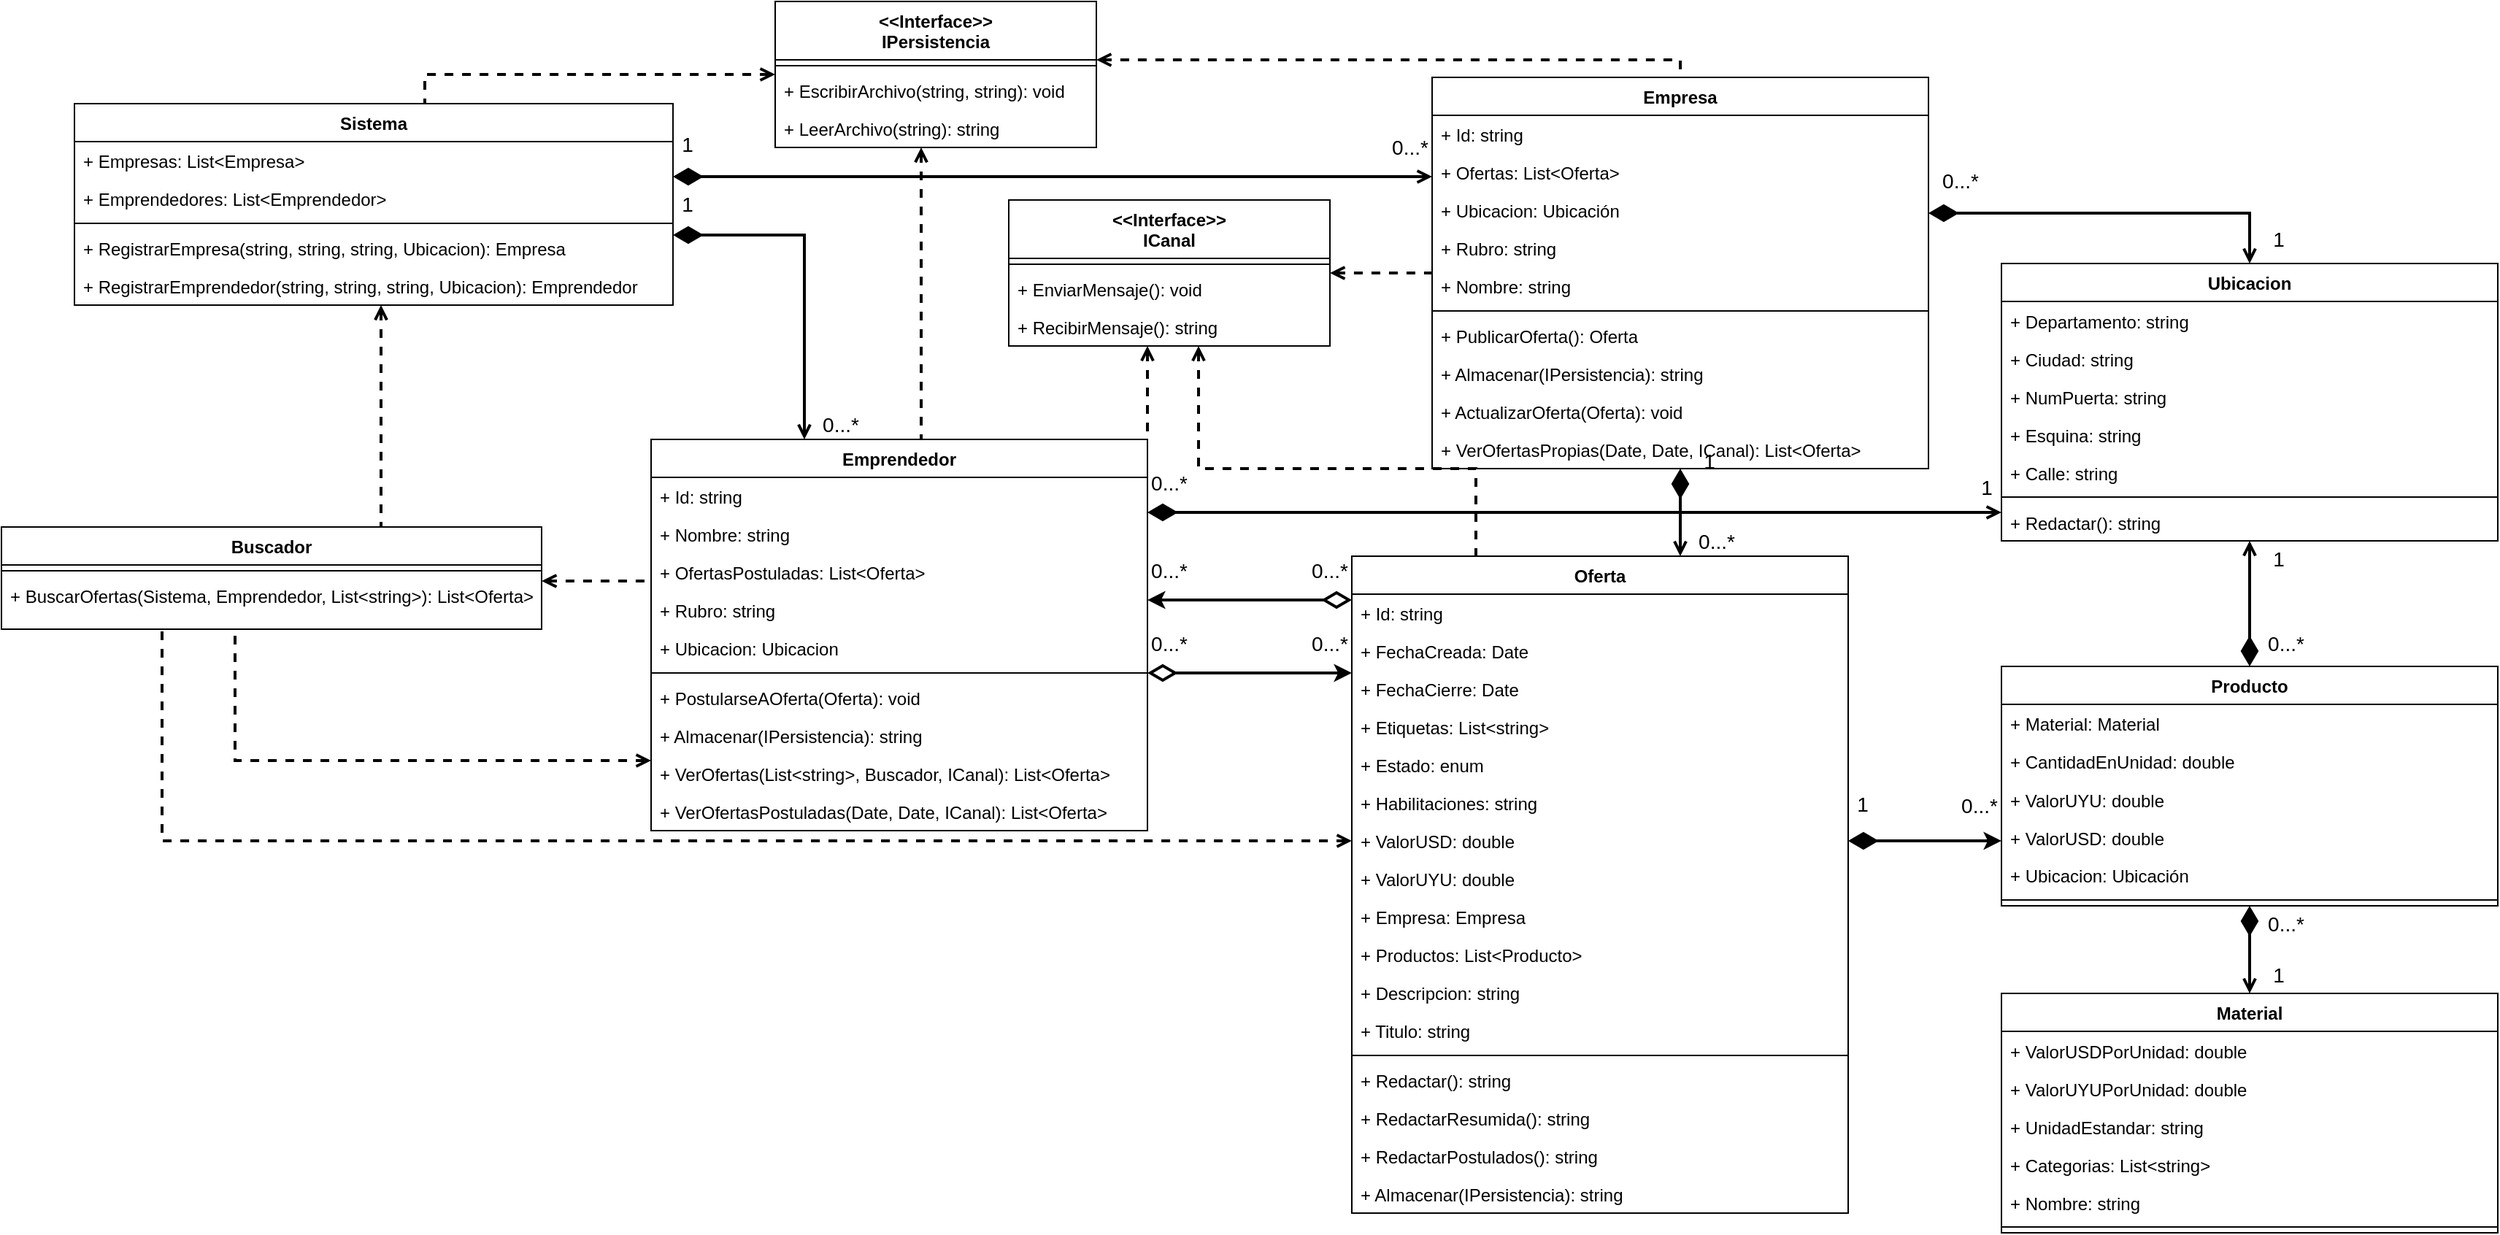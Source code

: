 <mxfile version="15.3.8" type="github">
  <diagram name="Page-1" id="c4acf3e9-155e-7222-9cf6-157b1a14988f">
    <mxGraphModel dx="1871" dy="574" grid="1" gridSize="10" guides="1" tooltips="1" connect="1" arrows="1" fold="1" page="1" pageScale="1" pageWidth="850" pageHeight="1100" background="none" math="0" shadow="0">
      <root>
        <mxCell id="0" />
        <mxCell id="1" parent="0" />
        <mxCell id="OfuU6t0mR4pwS1KONoR3-117" style="edgeStyle=orthogonalEdgeStyle;rounded=0;orthogonalLoop=1;jettySize=auto;html=1;fontFamily=Verdana;fontSize=10;strokeWidth=2;endArrow=diamondThin;endFill=1;startArrow=open;startFill=0;endSize=15;startSize=6;" parent="1" source="vSx6mATfrNihocP2TiyH-39" target="vSx6mATfrNihocP2TiyH-15" edge="1">
          <mxGeometry relative="1" as="geometry">
            <Array as="points">
              <mxPoint x="790" y="360" />
              <mxPoint x="790" y="360" />
            </Array>
            <mxPoint x="675" y="340" as="sourcePoint" />
            <mxPoint x="480" y="335" as="targetPoint" />
          </mxGeometry>
        </mxCell>
        <mxCell id="OfuU6t0mR4pwS1KONoR3-112" style="edgeStyle=orthogonalEdgeStyle;rounded=0;orthogonalLoop=1;jettySize=auto;html=1;fontFamily=Verdana;fontSize=10;endArrow=diamondThin;endFill=1;startArrow=open;startFill=0;strokeWidth=2;endSize=15;" parent="1" source="vSx6mATfrNihocP2TiyH-28" target="vSx6mATfrNihocP2TiyH-12" edge="1">
          <mxGeometry relative="1" as="geometry">
            <Array as="points">
              <mxPoint x="190" y="160" />
            </Array>
            <mxPoint x="255" y="300" as="sourcePoint" />
          </mxGeometry>
        </mxCell>
        <mxCell id="OfuU6t0mR4pwS1KONoR3-115" style="edgeStyle=orthogonalEdgeStyle;rounded=0;orthogonalLoop=1;jettySize=auto;html=1;fontFamily=Verdana;fontSize=10;endArrow=diamondThin;endFill=1;startArrow=open;startFill=0;strokeWidth=2;endSize=15;" parent="1" source="vSx6mATfrNihocP2TiyH-15" target="vSx6mATfrNihocP2TiyH-12" edge="1">
          <mxGeometry relative="1" as="geometry">
            <mxPoint x="285" y="270" as="sourcePoint" />
            <Array as="points">
              <mxPoint x="290" y="120" />
              <mxPoint x="290" y="120" />
            </Array>
          </mxGeometry>
        </mxCell>
        <mxCell id="vSx6mATfrNihocP2TiyH-8" value="Buscador" style="swimlane;fontStyle=1;align=center;verticalAlign=top;childLayout=stackLayout;horizontal=1;startSize=26;horizontalStack=0;resizeParent=1;resizeParentMax=0;resizeLast=0;collapsible=1;marginBottom=0;hachureGap=4;pointerEvents=0;" parent="1" vertex="1">
          <mxGeometry x="-360" y="360" width="370" height="70" as="geometry" />
        </mxCell>
        <mxCell id="vSx6mATfrNihocP2TiyH-10" value="" style="line;strokeWidth=1;fillColor=none;align=left;verticalAlign=middle;spacingTop=-1;spacingLeft=3;spacingRight=3;rotatable=0;labelPosition=right;points=[];portConstraint=eastwest;" parent="vSx6mATfrNihocP2TiyH-8" vertex="1">
          <mxGeometry y="26" width="370" height="8" as="geometry" />
        </mxCell>
        <mxCell id="vSx6mATfrNihocP2TiyH-7" value="+ BuscarOfertas(Sistema, Emprendedor, List&amp;lt;string&amp;gt;): List&amp;lt;Oferta&amp;gt;" style="text;html=1;strokeColor=none;fillColor=none;align=left;verticalAlign=top;spacingLeft=4;spacingRight=4;whiteSpace=wrap;overflow=hidden;rotatable=0;points=[[0,0.5],[1,0.5]];portConstraint=eastwest;" parent="vSx6mATfrNihocP2TiyH-8" vertex="1">
          <mxGeometry y="34" width="370" height="36" as="geometry" />
        </mxCell>
        <mxCell id="vSx6mATfrNihocP2TiyH-12" value="Sistema&#xa;" style="swimlane;fontStyle=1;align=center;verticalAlign=top;childLayout=stackLayout;horizontal=1;startSize=26;horizontalStack=0;resizeParent=1;resizeParentMax=0;resizeLast=0;collapsible=1;marginBottom=0;hachureGap=4;pointerEvents=0;" parent="1" vertex="1">
          <mxGeometry x="-310" y="70" width="410" height="138" as="geometry" />
        </mxCell>
        <mxCell id="OfuU6t0mR4pwS1KONoR3-71" value="+ Empresas: List&lt;Empresa&gt;" style="text;strokeColor=none;fillColor=none;align=left;verticalAlign=top;spacingLeft=4;spacingRight=4;overflow=hidden;rotatable=0;points=[[0,0.5],[1,0.5]];portConstraint=eastwest;" parent="vSx6mATfrNihocP2TiyH-12" vertex="1">
          <mxGeometry y="26" width="410" height="26" as="geometry" />
        </mxCell>
        <mxCell id="OfuU6t0mR4pwS1KONoR3-72" value="+ Emprendedores: List&lt;Emprendedor&gt;" style="text;strokeColor=none;fillColor=none;align=left;verticalAlign=top;spacingLeft=4;spacingRight=4;overflow=hidden;rotatable=0;points=[[0,0.5],[1,0.5]];portConstraint=eastwest;" parent="vSx6mATfrNihocP2TiyH-12" vertex="1">
          <mxGeometry y="52" width="410" height="26" as="geometry" />
        </mxCell>
        <mxCell id="vSx6mATfrNihocP2TiyH-13" value="" style="line;strokeWidth=1;fillColor=none;align=left;verticalAlign=middle;spacingTop=-1;spacingLeft=3;spacingRight=3;rotatable=0;labelPosition=right;points=[];portConstraint=eastwest;" parent="vSx6mATfrNihocP2TiyH-12" vertex="1">
          <mxGeometry y="78" width="410" height="8" as="geometry" />
        </mxCell>
        <mxCell id="OfuU6t0mR4pwS1KONoR3-73" value="+ RegistrarEmpresa(string, string, string, Ubicacion): Empresa" style="text;strokeColor=none;fillColor=none;align=left;verticalAlign=top;spacingLeft=4;spacingRight=4;overflow=hidden;rotatable=0;points=[[0,0.5],[1,0.5]];portConstraint=eastwest;" parent="vSx6mATfrNihocP2TiyH-12" vertex="1">
          <mxGeometry y="86" width="410" height="26" as="geometry" />
        </mxCell>
        <mxCell id="OfuU6t0mR4pwS1KONoR3-74" value="+ RegistrarEmprendedor(string, string, string, Ubicacion): Emprendedor" style="text;strokeColor=none;fillColor=none;align=left;verticalAlign=top;spacingLeft=4;spacingRight=4;overflow=hidden;rotatable=0;points=[[0,0.5],[1,0.5]];portConstraint=eastwest;" parent="vSx6mATfrNihocP2TiyH-12" vertex="1">
          <mxGeometry y="112" width="410" height="26" as="geometry" />
        </mxCell>
        <mxCell id="vSx6mATfrNihocP2TiyH-15" value="Empresa" style="swimlane;fontStyle=1;align=center;verticalAlign=top;childLayout=stackLayout;horizontal=1;startSize=26;horizontalStack=0;resizeParent=1;resizeParentMax=0;resizeLast=0;collapsible=1;marginBottom=0;hachureGap=4;pointerEvents=0;" parent="1" vertex="1">
          <mxGeometry x="620" y="52" width="340" height="268" as="geometry" />
        </mxCell>
        <mxCell id="vSx6mATfrNihocP2TiyH-23" value="+ Id: string" style="text;strokeColor=none;fillColor=none;align=left;verticalAlign=top;spacingLeft=4;spacingRight=4;overflow=hidden;rotatable=0;points=[[0,0.5],[1,0.5]];portConstraint=eastwest;" parent="vSx6mATfrNihocP2TiyH-15" vertex="1">
          <mxGeometry y="26" width="340" height="26" as="geometry" />
        </mxCell>
        <mxCell id="OfuU6t0mR4pwS1KONoR3-102" value="+ Ofertas: List&amp;lt;Oferta&amp;gt;" style="text;html=1;strokeColor=none;fillColor=none;align=left;verticalAlign=top;spacingLeft=4;spacingRight=4;whiteSpace=wrap;overflow=hidden;rotatable=0;points=[[0,0.5],[1,0.5]];portConstraint=eastwest;" parent="vSx6mATfrNihocP2TiyH-15" vertex="1">
          <mxGeometry y="52" width="340" height="26" as="geometry" />
        </mxCell>
        <mxCell id="OfuU6t0mR4pwS1KONoR3-100" value="+ Ubicacion: Ubicación" style="text;strokeColor=none;fillColor=none;align=left;verticalAlign=top;spacingLeft=4;spacingRight=4;overflow=hidden;rotatable=0;points=[[0,0.5],[1,0.5]];portConstraint=eastwest;" parent="vSx6mATfrNihocP2TiyH-15" vertex="1">
          <mxGeometry y="78" width="340" height="26" as="geometry" />
        </mxCell>
        <mxCell id="OfuU6t0mR4pwS1KONoR3-101" value="+ Rubro: string" style="text;strokeColor=none;fillColor=none;align=left;verticalAlign=top;spacingLeft=4;spacingRight=4;overflow=hidden;rotatable=0;points=[[0,0.5],[1,0.5]];portConstraint=eastwest;" parent="vSx6mATfrNihocP2TiyH-15" vertex="1">
          <mxGeometry y="104" width="340" height="26" as="geometry" />
        </mxCell>
        <mxCell id="OfuU6t0mR4pwS1KONoR3-99" value="+ Nombre: string" style="text;strokeColor=none;fillColor=none;align=left;verticalAlign=top;spacingLeft=4;spacingRight=4;overflow=hidden;rotatable=0;points=[[0,0.5],[1,0.5]];portConstraint=eastwest;" parent="vSx6mATfrNihocP2TiyH-15" vertex="1">
          <mxGeometry y="130" width="340" height="26" as="geometry" />
        </mxCell>
        <mxCell id="vSx6mATfrNihocP2TiyH-18" value="" style="line;strokeWidth=1;fillColor=none;align=left;verticalAlign=middle;spacingTop=-1;spacingLeft=3;spacingRight=3;rotatable=0;labelPosition=right;points=[];portConstraint=eastwest;" parent="vSx6mATfrNihocP2TiyH-15" vertex="1">
          <mxGeometry y="156" width="340" height="8" as="geometry" />
        </mxCell>
        <mxCell id="OfuU6t0mR4pwS1KONoR3-104" value="+ PublicarOferta(): Oferta" style="text;html=1;strokeColor=none;fillColor=none;align=left;verticalAlign=top;spacingLeft=4;spacingRight=4;whiteSpace=wrap;overflow=hidden;rotatable=0;points=[[0,0.5],[1,0.5]];portConstraint=eastwest;" parent="vSx6mATfrNihocP2TiyH-15" vertex="1">
          <mxGeometry y="164" width="340" height="26" as="geometry" />
        </mxCell>
        <mxCell id="vSx6mATfrNihocP2TiyH-119" value="+ Almacenar(IPersistencia): string" style="text;html=1;strokeColor=none;fillColor=none;align=left;verticalAlign=top;spacingLeft=4;spacingRight=4;whiteSpace=wrap;overflow=hidden;rotatable=0;points=[[0,0.5],[1,0.5]];portConstraint=eastwest;" parent="vSx6mATfrNihocP2TiyH-15" vertex="1">
          <mxGeometry y="190" width="340" height="26" as="geometry" />
        </mxCell>
        <mxCell id="vSx6mATfrNihocP2TiyH-120" value="+ ActualizarOferta(Oferta): void" style="text;html=1;strokeColor=none;fillColor=none;align=left;verticalAlign=top;spacingLeft=4;spacingRight=4;whiteSpace=wrap;overflow=hidden;rotatable=0;points=[[0,0.5],[1,0.5]];portConstraint=eastwest;" parent="vSx6mATfrNihocP2TiyH-15" vertex="1">
          <mxGeometry y="216" width="340" height="26" as="geometry" />
        </mxCell>
        <mxCell id="dwYmcji9vzRply6ok_k2-10" value="+ VerOfertasPropias(Date, Date, ICanal): List&amp;lt;Oferta&amp;gt;" style="text;html=1;strokeColor=none;fillColor=none;align=left;verticalAlign=top;spacingLeft=4;spacingRight=4;whiteSpace=wrap;overflow=hidden;rotatable=0;points=[[0,0.5],[1,0.5]];portConstraint=eastwest;" parent="vSx6mATfrNihocP2TiyH-15" vertex="1">
          <mxGeometry y="242" width="340" height="26" as="geometry" />
        </mxCell>
        <mxCell id="vSx6mATfrNihocP2TiyH-24" style="edgeStyle=orthogonalEdgeStyle;rounded=0;orthogonalLoop=1;jettySize=auto;html=1;fontFamily=Verdana;fontSize=10;endArrow=none;endFill=0;startArrow=open;startFill=0;dashed=1;strokeWidth=2;" parent="1" source="vSx6mATfrNihocP2TiyH-8" target="vSx6mATfrNihocP2TiyH-28" edge="1">
          <mxGeometry relative="1" as="geometry">
            <Array as="points">
              <mxPoint x="60" y="397" />
              <mxPoint x="60" y="397" />
            </Array>
            <mxPoint x="90" y="510" as="sourcePoint" />
            <mxPoint x="60" y="397" as="targetPoint" />
          </mxGeometry>
        </mxCell>
        <mxCell id="vSx6mATfrNihocP2TiyH-25" style="edgeStyle=orthogonalEdgeStyle;rounded=0;orthogonalLoop=1;jettySize=auto;html=1;fontFamily=Verdana;fontSize=10;endArrow=none;endFill=0;startArrow=open;startFill=0;dashed=1;strokeWidth=2;" parent="1" source="vSx6mATfrNihocP2TiyH-28" target="vSx6mATfrNihocP2TiyH-8" edge="1">
          <mxGeometry relative="1" as="geometry">
            <Array as="points">
              <mxPoint x="-200" y="520" />
            </Array>
            <mxPoint x="255" y="510" as="sourcePoint" />
            <mxPoint x="25" y="623" as="targetPoint" />
          </mxGeometry>
        </mxCell>
        <mxCell id="vSx6mATfrNihocP2TiyH-26" style="edgeStyle=orthogonalEdgeStyle;rounded=0;orthogonalLoop=1;jettySize=auto;html=1;fontFamily=Verdana;fontSize=10;endArrow=none;endFill=0;startArrow=open;startFill=0;dashed=1;strokeWidth=2;" parent="1" source="vSx6mATfrNihocP2TiyH-39" target="vSx6mATfrNihocP2TiyH-8" edge="1">
          <mxGeometry relative="1" as="geometry">
            <Array as="points">
              <mxPoint x="-250" y="575" />
            </Array>
            <mxPoint x="480" y="575" as="sourcePoint" />
            <mxPoint x="55" y="710" as="targetPoint" />
          </mxGeometry>
        </mxCell>
        <mxCell id="vSx6mATfrNihocP2TiyH-27" style="edgeStyle=orthogonalEdgeStyle;rounded=0;orthogonalLoop=1;jettySize=auto;html=1;fontFamily=Verdana;fontSize=10;endArrow=none;endFill=0;startArrow=open;startFill=0;dashed=1;strokeWidth=2;" parent="1" source="vSx6mATfrNihocP2TiyH-12" target="vSx6mATfrNihocP2TiyH-8" edge="1">
          <mxGeometry relative="1" as="geometry">
            <Array as="points">
              <mxPoint x="-100" y="340" />
              <mxPoint x="-100" y="340" />
            </Array>
            <mxPoint x="-180" y="230" as="sourcePoint" />
            <mxPoint x="-270" y="50" as="targetPoint" />
          </mxGeometry>
        </mxCell>
        <mxCell id="vSx6mATfrNihocP2TiyH-28" value="Emprendedor" style="swimlane;fontStyle=1;align=center;verticalAlign=top;childLayout=stackLayout;horizontal=1;startSize=26;horizontalStack=0;resizeParent=1;resizeParentMax=0;resizeLast=0;collapsible=1;marginBottom=0;hachureGap=4;pointerEvents=0;" parent="1" vertex="1">
          <mxGeometry x="85" y="300" width="340" height="268" as="geometry" />
        </mxCell>
        <mxCell id="OfuU6t0mR4pwS1KONoR3-89" value="+ Id: string" style="text;strokeColor=none;fillColor=none;align=left;verticalAlign=top;spacingLeft=4;spacingRight=4;overflow=hidden;rotatable=0;points=[[0,0.5],[1,0.5]];portConstraint=eastwest;" parent="vSx6mATfrNihocP2TiyH-28" vertex="1">
          <mxGeometry y="26" width="340" height="26" as="geometry" />
        </mxCell>
        <mxCell id="OfuU6t0mR4pwS1KONoR3-90" value="+ Nombre: string" style="text;strokeColor=none;fillColor=none;align=left;verticalAlign=top;spacingLeft=4;spacingRight=4;overflow=hidden;rotatable=0;points=[[0,0.5],[1,0.5]];portConstraint=eastwest;" parent="vSx6mATfrNihocP2TiyH-28" vertex="1">
          <mxGeometry y="52" width="340" height="26" as="geometry" />
        </mxCell>
        <mxCell id="OfuU6t0mR4pwS1KONoR3-93" value="+ OfertasPostuladas: List&amp;lt;Oferta&amp;gt;" style="text;html=1;strokeColor=none;fillColor=none;align=left;verticalAlign=top;spacingLeft=4;spacingRight=4;whiteSpace=wrap;overflow=hidden;rotatable=0;points=[[0,0.5],[1,0.5]];portConstraint=eastwest;" parent="vSx6mATfrNihocP2TiyH-28" vertex="1">
          <mxGeometry y="78" width="340" height="26" as="geometry" />
        </mxCell>
        <mxCell id="OfuU6t0mR4pwS1KONoR3-92" value="+ Rubro: string" style="text;strokeColor=none;fillColor=none;align=left;verticalAlign=top;spacingLeft=4;spacingRight=4;overflow=hidden;rotatable=0;points=[[0,0.5],[1,0.5]];portConstraint=eastwest;" parent="vSx6mATfrNihocP2TiyH-28" vertex="1">
          <mxGeometry y="104" width="340" height="26" as="geometry" />
        </mxCell>
        <mxCell id="OfuU6t0mR4pwS1KONoR3-91" value="+ Ubicacion: Ubicacion" style="text;strokeColor=none;fillColor=none;align=left;verticalAlign=top;spacingLeft=4;spacingRight=4;overflow=hidden;rotatable=0;points=[[0,0.5],[1,0.5]];portConstraint=eastwest;" parent="vSx6mATfrNihocP2TiyH-28" vertex="1">
          <mxGeometry y="130" width="340" height="26" as="geometry" />
        </mxCell>
        <mxCell id="vSx6mATfrNihocP2TiyH-35" value="" style="line;strokeWidth=1;fillColor=none;align=left;verticalAlign=middle;spacingTop=-1;spacingLeft=3;spacingRight=3;rotatable=0;labelPosition=right;points=[];portConstraint=eastwest;" parent="vSx6mATfrNihocP2TiyH-28" vertex="1">
          <mxGeometry y="156" width="340" height="8" as="geometry" />
        </mxCell>
        <mxCell id="OfuU6t0mR4pwS1KONoR3-96" value="+ PostularseAOferta(Oferta): void" style="text;html=1;strokeColor=none;fillColor=none;align=left;verticalAlign=top;spacingLeft=4;spacingRight=4;whiteSpace=wrap;overflow=hidden;rotatable=0;points=[[0,0.5],[1,0.5]];portConstraint=eastwest;" parent="vSx6mATfrNihocP2TiyH-28" vertex="1">
          <mxGeometry y="164" width="340" height="26" as="geometry" />
        </mxCell>
        <mxCell id="vSx6mATfrNihocP2TiyH-118" value="+ Almacenar(IPersistencia): string" style="text;html=1;strokeColor=none;fillColor=none;align=left;verticalAlign=top;spacingLeft=4;spacingRight=4;whiteSpace=wrap;overflow=hidden;rotatable=0;points=[[0,0.5],[1,0.5]];portConstraint=eastwest;" parent="vSx6mATfrNihocP2TiyH-28" vertex="1">
          <mxGeometry y="190" width="340" height="26" as="geometry" />
        </mxCell>
        <mxCell id="dwYmcji9vzRply6ok_k2-11" value="+ VerOfertas(List&amp;lt;string&amp;gt;, Buscador, ICanal): List&amp;lt;Oferta&amp;gt;" style="text;html=1;strokeColor=none;fillColor=none;align=left;verticalAlign=top;spacingLeft=4;spacingRight=4;whiteSpace=wrap;overflow=hidden;rotatable=0;points=[[0,0.5],[1,0.5]];portConstraint=eastwest;" parent="vSx6mATfrNihocP2TiyH-28" vertex="1">
          <mxGeometry y="216" width="340" height="26" as="geometry" />
        </mxCell>
        <mxCell id="OfuU6t0mR4pwS1KONoR3-95" value="+ VerOfertasPostuladas(Date, Date, ICanal): List&amp;lt;Oferta&amp;gt;" style="text;html=1;strokeColor=none;fillColor=none;align=left;verticalAlign=top;spacingLeft=4;spacingRight=4;whiteSpace=wrap;overflow=hidden;rotatable=0;points=[[0,0.5],[1,0.5]];portConstraint=eastwest;" parent="vSx6mATfrNihocP2TiyH-28" vertex="1">
          <mxGeometry y="242" width="340" height="26" as="geometry" />
        </mxCell>
        <mxCell id="vSx6mATfrNihocP2TiyH-39" value="Oferta" style="swimlane;fontStyle=1;align=center;verticalAlign=top;childLayout=stackLayout;horizontal=1;startSize=26;horizontalStack=0;resizeParent=1;resizeParentMax=0;resizeLast=0;collapsible=1;marginBottom=0;hachureGap=4;pointerEvents=0;" parent="1" vertex="1">
          <mxGeometry x="565" y="380" width="340" height="450" as="geometry" />
        </mxCell>
        <mxCell id="OfuU6t0mR4pwS1KONoR3-68" value="+ Id: string" style="text;strokeColor=none;fillColor=none;align=left;verticalAlign=top;spacingLeft=4;spacingRight=4;overflow=hidden;rotatable=0;points=[[0,0.5],[1,0.5]];portConstraint=eastwest;" parent="vSx6mATfrNihocP2TiyH-39" vertex="1">
          <mxGeometry y="26" width="340" height="26" as="geometry" />
        </mxCell>
        <mxCell id="OfuU6t0mR4pwS1KONoR3-48" value="+ FechaCreada: Date" style="text;html=1;strokeColor=none;fillColor=none;align=left;verticalAlign=top;spacingLeft=4;spacingRight=4;whiteSpace=wrap;overflow=hidden;rotatable=0;points=[[0,0.5],[1,0.5]];portConstraint=eastwest;" parent="vSx6mATfrNihocP2TiyH-39" vertex="1">
          <mxGeometry y="52" width="340" height="26" as="geometry" />
        </mxCell>
        <mxCell id="OfuU6t0mR4pwS1KONoR3-49" value="+ FechaCierre: Date" style="text;html=1;strokeColor=none;fillColor=none;align=left;verticalAlign=top;spacingLeft=4;spacingRight=4;whiteSpace=wrap;overflow=hidden;rotatable=0;points=[[0,0.5],[1,0.5]];portConstraint=eastwest;" parent="vSx6mATfrNihocP2TiyH-39" vertex="1">
          <mxGeometry y="78" width="340" height="26" as="geometry" />
        </mxCell>
        <mxCell id="OfuU6t0mR4pwS1KONoR3-47" value="+ Etiquetas: List&amp;lt;string&amp;gt;" style="text;html=1;strokeColor=none;fillColor=none;align=left;verticalAlign=top;spacingLeft=4;spacingRight=4;whiteSpace=wrap;overflow=hidden;rotatable=0;points=[[0,0.5],[1,0.5]];portConstraint=eastwest;" parent="vSx6mATfrNihocP2TiyH-39" vertex="1">
          <mxGeometry y="104" width="340" height="26" as="geometry" />
        </mxCell>
        <mxCell id="OfuU6t0mR4pwS1KONoR3-46" value="+ Estado: enum" style="text;html=1;strokeColor=none;fillColor=none;align=left;verticalAlign=top;spacingLeft=4;spacingRight=4;whiteSpace=wrap;overflow=hidden;rotatable=0;points=[[0,0.5],[1,0.5]];portConstraint=eastwest;" parent="vSx6mATfrNihocP2TiyH-39" vertex="1">
          <mxGeometry y="130" width="340" height="26" as="geometry" />
        </mxCell>
        <mxCell id="dwYmcji9vzRply6ok_k2-9" value="+ Habilitaciones: string" style="text;html=1;strokeColor=none;fillColor=none;align=left;verticalAlign=top;spacingLeft=4;spacingRight=4;whiteSpace=wrap;overflow=hidden;rotatable=0;points=[[0,0.5],[1,0.5]];portConstraint=eastwest;" parent="vSx6mATfrNihocP2TiyH-39" vertex="1">
          <mxGeometry y="156" width="340" height="26" as="geometry" />
        </mxCell>
        <mxCell id="OfuU6t0mR4pwS1KONoR3-43" value="+ ValorUSD: double" style="text;html=1;strokeColor=none;fillColor=none;align=left;verticalAlign=top;spacingLeft=4;spacingRight=4;whiteSpace=wrap;overflow=hidden;rotatable=0;points=[[0,0.5],[1,0.5]];portConstraint=eastwest;" parent="vSx6mATfrNihocP2TiyH-39" vertex="1">
          <mxGeometry y="182" width="340" height="26" as="geometry" />
        </mxCell>
        <mxCell id="OfuU6t0mR4pwS1KONoR3-42" value="+ ValorUYU: double" style="text;html=1;strokeColor=none;fillColor=none;align=left;verticalAlign=top;spacingLeft=4;spacingRight=4;whiteSpace=wrap;overflow=hidden;rotatable=0;points=[[0,0.5],[1,0.5]];portConstraint=eastwest;" parent="vSx6mATfrNihocP2TiyH-39" vertex="1">
          <mxGeometry y="208" width="340" height="26" as="geometry" />
        </mxCell>
        <mxCell id="OfuU6t0mR4pwS1KONoR3-41" value="+ Empresa: Empresa" style="text;html=1;strokeColor=none;fillColor=none;align=left;verticalAlign=top;spacingLeft=4;spacingRight=4;whiteSpace=wrap;overflow=hidden;rotatable=0;points=[[0,0.5],[1,0.5]];portConstraint=eastwest;" parent="vSx6mATfrNihocP2TiyH-39" vertex="1">
          <mxGeometry y="234" width="340" height="26" as="geometry" />
        </mxCell>
        <mxCell id="OfuU6t0mR4pwS1KONoR3-40" value="+ Productos: List&lt;Producto&gt;" style="text;strokeColor=none;fillColor=none;align=left;verticalAlign=top;spacingLeft=4;spacingRight=4;overflow=hidden;rotatable=0;points=[[0,0.5],[1,0.5]];portConstraint=eastwest;" parent="vSx6mATfrNihocP2TiyH-39" vertex="1">
          <mxGeometry y="260" width="340" height="26" as="geometry" />
        </mxCell>
        <mxCell id="OfuU6t0mR4pwS1KONoR3-39" value="+ Descripcion: string" style="text;strokeColor=none;fillColor=none;align=left;verticalAlign=top;spacingLeft=4;spacingRight=4;overflow=hidden;rotatable=0;points=[[0,0.5],[1,0.5]];portConstraint=eastwest;" parent="vSx6mATfrNihocP2TiyH-39" vertex="1">
          <mxGeometry y="286" width="340" height="26" as="geometry" />
        </mxCell>
        <mxCell id="OfuU6t0mR4pwS1KONoR3-38" value="+ Titulo: string" style="text;strokeColor=none;fillColor=none;align=left;verticalAlign=top;spacingLeft=4;spacingRight=4;overflow=hidden;rotatable=0;points=[[0,0.5],[1,0.5]];portConstraint=eastwest;" parent="vSx6mATfrNihocP2TiyH-39" vertex="1">
          <mxGeometry y="312" width="340" height="26" as="geometry" />
        </mxCell>
        <mxCell id="vSx6mATfrNihocP2TiyH-45" value="" style="line;strokeWidth=1;fillColor=none;align=left;verticalAlign=middle;spacingTop=-1;spacingLeft=3;spacingRight=3;rotatable=0;labelPosition=right;points=[];portConstraint=eastwest;" parent="vSx6mATfrNihocP2TiyH-39" vertex="1">
          <mxGeometry y="338" width="340" height="8" as="geometry" />
        </mxCell>
        <mxCell id="OfuU6t0mR4pwS1KONoR3-53" value="+ Redactar(): string" style="text;html=1;strokeColor=none;fillColor=none;align=left;verticalAlign=top;spacingLeft=4;spacingRight=4;whiteSpace=wrap;overflow=hidden;rotatable=0;points=[[0,0.5],[1,0.5]];portConstraint=eastwest;" parent="vSx6mATfrNihocP2TiyH-39" vertex="1">
          <mxGeometry y="346" width="340" height="26" as="geometry" />
        </mxCell>
        <mxCell id="OfuU6t0mR4pwS1KONoR3-54" value="+ RedactarResumida(): string" style="text;html=1;strokeColor=none;fillColor=none;align=left;verticalAlign=top;spacingLeft=4;spacingRight=4;whiteSpace=wrap;overflow=hidden;rotatable=0;points=[[0,0.5],[1,0.5]];portConstraint=eastwest;" parent="vSx6mATfrNihocP2TiyH-39" vertex="1">
          <mxGeometry y="372" width="340" height="26" as="geometry" />
        </mxCell>
        <mxCell id="vSx6mATfrNihocP2TiyH-117" value="+ RedactarPostulados(): string" style="text;html=1;strokeColor=none;fillColor=none;align=left;verticalAlign=top;spacingLeft=4;spacingRight=4;whiteSpace=wrap;overflow=hidden;rotatable=0;points=[[0,0.5],[1,0.5]];portConstraint=eastwest;" parent="vSx6mATfrNihocP2TiyH-39" vertex="1">
          <mxGeometry y="398" width="340" height="26" as="geometry" />
        </mxCell>
        <mxCell id="vSx6mATfrNihocP2TiyH-47" value="+ Almacenar(IPersistencia): string" style="text;html=1;strokeColor=none;fillColor=none;align=left;verticalAlign=top;spacingLeft=4;spacingRight=4;whiteSpace=wrap;overflow=hidden;rotatable=0;points=[[0,0.5],[1,0.5]];portConstraint=eastwest;" parent="vSx6mATfrNihocP2TiyH-39" vertex="1">
          <mxGeometry y="424" width="340" height="26" as="geometry" />
        </mxCell>
        <mxCell id="vSx6mATfrNihocP2TiyH-48" style="edgeStyle=orthogonalEdgeStyle;rounded=0;orthogonalLoop=1;jettySize=auto;html=1;fontFamily=Verdana;fontSize=10;strokeWidth=2;startArrow=diamondThin;startFill=0;startSize=15;" parent="1" source="vSx6mATfrNihocP2TiyH-39" target="vSx6mATfrNihocP2TiyH-28" edge="1">
          <mxGeometry relative="1" as="geometry">
            <Array as="points">
              <mxPoint x="520" y="410" />
              <mxPoint x="520" y="410" />
            </Array>
            <mxPoint x="660" y="360" as="sourcePoint" />
            <mxPoint x="660" y="286" as="targetPoint" />
          </mxGeometry>
        </mxCell>
        <mxCell id="vSx6mATfrNihocP2TiyH-67" value="Producto" style="swimlane;fontStyle=1;align=center;verticalAlign=top;childLayout=stackLayout;horizontal=1;startSize=26;horizontalStack=0;resizeParent=1;resizeParentMax=0;resizeLast=0;collapsible=1;marginBottom=0;hachureGap=4;pointerEvents=0;" parent="1" vertex="1">
          <mxGeometry x="1010" y="455.5" width="340" height="164" as="geometry" />
        </mxCell>
        <mxCell id="OfuU6t0mR4pwS1KONoR3-34" value="+ Material: Material" style="text;strokeColor=none;fillColor=none;align=left;verticalAlign=top;spacingLeft=4;spacingRight=4;overflow=hidden;rotatable=0;points=[[0,0.5],[1,0.5]];portConstraint=eastwest;" parent="vSx6mATfrNihocP2TiyH-67" vertex="1">
          <mxGeometry y="26" width="340" height="26" as="geometry" />
        </mxCell>
        <mxCell id="OfuU6t0mR4pwS1KONoR3-25" value="+ CantidadEnUnidad: double" style="text;strokeColor=none;fillColor=none;align=left;verticalAlign=top;spacingLeft=4;spacingRight=4;overflow=hidden;rotatable=0;points=[[0,0.5],[1,0.5]];portConstraint=eastwest;" parent="vSx6mATfrNihocP2TiyH-67" vertex="1">
          <mxGeometry y="52" width="340" height="26" as="geometry" />
        </mxCell>
        <mxCell id="OfuU6t0mR4pwS1KONoR3-31" value="+ ValorUYU: double" style="text;html=1;strokeColor=none;fillColor=none;align=left;verticalAlign=top;spacingLeft=4;spacingRight=4;whiteSpace=wrap;overflow=hidden;rotatable=0;points=[[0,0.5],[1,0.5]];portConstraint=eastwest;" parent="vSx6mATfrNihocP2TiyH-67" vertex="1">
          <mxGeometry y="78" width="340" height="26" as="geometry" />
        </mxCell>
        <mxCell id="OfuU6t0mR4pwS1KONoR3-32" value="+ ValorUSD: double" style="text;html=1;strokeColor=none;fillColor=none;align=left;verticalAlign=top;spacingLeft=4;spacingRight=4;whiteSpace=wrap;overflow=hidden;rotatable=0;points=[[0,0.5],[1,0.5]];portConstraint=eastwest;" parent="vSx6mATfrNihocP2TiyH-67" vertex="1">
          <mxGeometry y="104" width="340" height="26" as="geometry" />
        </mxCell>
        <mxCell id="OfuU6t0mR4pwS1KONoR3-24" value="+ Ubicacion: Ubicación" style="text;strokeColor=none;fillColor=none;align=left;verticalAlign=top;spacingLeft=4;spacingRight=4;overflow=hidden;rotatable=0;points=[[0,0.5],[1,0.5]];portConstraint=eastwest;" parent="vSx6mATfrNihocP2TiyH-67" vertex="1">
          <mxGeometry y="130" width="340" height="26" as="geometry" />
        </mxCell>
        <mxCell id="vSx6mATfrNihocP2TiyH-70" value="" style="line;strokeWidth=1;fillColor=none;align=left;verticalAlign=middle;spacingTop=-1;spacingLeft=3;spacingRight=3;rotatable=0;labelPosition=right;points=[];portConstraint=eastwest;" parent="vSx6mATfrNihocP2TiyH-67" vertex="1">
          <mxGeometry y="156" width="340" height="8" as="geometry" />
        </mxCell>
        <mxCell id="vSx6mATfrNihocP2TiyH-73" style="edgeStyle=orthogonalEdgeStyle;rounded=0;orthogonalLoop=1;jettySize=auto;html=1;fontFamily=Verdana;fontSize=10;strokeWidth=2;startArrow=diamondThin;startFill=1;endSize=6;startSize=15;" parent="1" source="vSx6mATfrNihocP2TiyH-39" target="vSx6mATfrNihocP2TiyH-67" edge="1">
          <mxGeometry relative="1" as="geometry">
            <Array as="points">
              <mxPoint x="930" y="575" />
              <mxPoint x="930" y="575" />
            </Array>
            <mxPoint x="660" y="360" as="sourcePoint" />
            <mxPoint x="660" y="286" as="targetPoint" />
          </mxGeometry>
        </mxCell>
        <mxCell id="vSx6mATfrNihocP2TiyH-82" style="edgeStyle=orthogonalEdgeStyle;rounded=0;orthogonalLoop=1;jettySize=auto;html=1;fontFamily=Verdana;fontSize=10;endArrow=none;endFill=0;startArrow=open;startFill=0;dashed=1;strokeWidth=2;" parent="1" source="mH8yagIn12Yi0sGWKRNc-1" target="vSx6mATfrNihocP2TiyH-15" edge="1">
          <mxGeometry relative="1" as="geometry">
            <mxPoint x="450" y="180" as="sourcePoint" />
            <mxPoint x="110" y="130.0" as="targetPoint" />
            <Array as="points" />
          </mxGeometry>
        </mxCell>
        <mxCell id="vSx6mATfrNihocP2TiyH-84" style="edgeStyle=orthogonalEdgeStyle;rounded=0;orthogonalLoop=1;jettySize=auto;html=1;fontFamily=Verdana;fontSize=10;endArrow=none;endFill=0;startArrow=open;startFill=0;dashed=1;strokeWidth=2;" parent="1" source="mH8yagIn12Yi0sGWKRNc-1" target="vSx6mATfrNihocP2TiyH-39" edge="1">
          <mxGeometry relative="1" as="geometry">
            <mxPoint x="535" y="323" as="sourcePoint" />
            <mxPoint x="590" y="323" as="targetPoint" />
            <Array as="points">
              <mxPoint x="460" y="210" />
              <mxPoint x="460" y="320" />
              <mxPoint x="650" y="320" />
            </Array>
          </mxGeometry>
        </mxCell>
        <mxCell id="vSx6mATfrNihocP2TiyH-85" style="edgeStyle=orthogonalEdgeStyle;rounded=0;orthogonalLoop=1;jettySize=auto;html=1;fontFamily=Verdana;fontSize=10;endArrow=none;endFill=0;startArrow=open;startFill=0;dashed=1;strokeWidth=2;" parent="1" source="mH8yagIn12Yi0sGWKRNc-1" target="vSx6mATfrNihocP2TiyH-28" edge="1">
          <mxGeometry relative="1" as="geometry">
            <mxPoint x="480" y="256" as="sourcePoint" />
            <mxPoint x="800" y="360" as="targetPoint" />
            <Array as="points">
              <mxPoint x="410" y="210" />
            </Array>
          </mxGeometry>
        </mxCell>
        <mxCell id="vSx6mATfrNihocP2TiyH-86" value="Material" style="swimlane;fontStyle=1;align=center;verticalAlign=top;childLayout=stackLayout;horizontal=1;startSize=26;horizontalStack=0;resizeParent=1;resizeParentMax=0;resizeLast=0;collapsible=1;marginBottom=0;hachureGap=4;pointerEvents=0;" parent="1" vertex="1">
          <mxGeometry x="1010" y="679.5" width="340" height="164" as="geometry" />
        </mxCell>
        <mxCell id="OfuU6t0mR4pwS1KONoR3-7" value="+ ValorUSDPorUnidad: double" style="text;html=1;strokeColor=none;fillColor=none;align=left;verticalAlign=top;spacingLeft=4;spacingRight=4;whiteSpace=wrap;overflow=hidden;rotatable=0;points=[[0,0.5],[1,0.5]];portConstraint=eastwest;" parent="vSx6mATfrNihocP2TiyH-86" vertex="1">
          <mxGeometry y="26" width="340" height="26" as="geometry" />
        </mxCell>
        <mxCell id="OfuU6t0mR4pwS1KONoR3-6" value="+ ValorUYUPorUnidad: double" style="text;html=1;strokeColor=none;fillColor=none;align=left;verticalAlign=top;spacingLeft=4;spacingRight=4;whiteSpace=wrap;overflow=hidden;rotatable=0;points=[[0,0.5],[1,0.5]];portConstraint=eastwest;" parent="vSx6mATfrNihocP2TiyH-86" vertex="1">
          <mxGeometry y="52" width="340" height="26" as="geometry" />
        </mxCell>
        <mxCell id="17acba5748e5396b-26" value="+ UnidadEstandar: string" style="text;html=1;strokeColor=none;fillColor=none;align=left;verticalAlign=top;spacingLeft=4;spacingRight=4;whiteSpace=wrap;overflow=hidden;rotatable=0;points=[[0,0.5],[1,0.5]];portConstraint=eastwest;" parent="vSx6mATfrNihocP2TiyH-86" vertex="1">
          <mxGeometry y="78" width="340" height="26" as="geometry" />
        </mxCell>
        <mxCell id="17acba5748e5396b-24" value="+ Categorias: List&amp;lt;string&amp;gt;" style="text;html=1;strokeColor=none;fillColor=none;align=left;verticalAlign=top;spacingLeft=4;spacingRight=4;whiteSpace=wrap;overflow=hidden;rotatable=0;points=[[0,0.5],[1,0.5]];portConstraint=eastwest;" parent="vSx6mATfrNihocP2TiyH-86" vertex="1">
          <mxGeometry y="104" width="340" height="26" as="geometry" />
        </mxCell>
        <mxCell id="17acba5748e5396b-21" value="+ Nombre: string" style="text;html=1;strokeColor=none;fillColor=none;align=left;verticalAlign=top;spacingLeft=4;spacingRight=4;whiteSpace=wrap;overflow=hidden;rotatable=0;points=[[0,0.5],[1,0.5]];portConstraint=eastwest;" parent="vSx6mATfrNihocP2TiyH-86" vertex="1">
          <mxGeometry y="130" width="340" height="26" as="geometry" />
        </mxCell>
        <mxCell id="vSx6mATfrNihocP2TiyH-92" value="" style="line;strokeWidth=1;fillColor=none;align=left;verticalAlign=middle;spacingTop=-1;spacingLeft=3;spacingRight=3;rotatable=0;labelPosition=right;points=[];portConstraint=eastwest;" parent="vSx6mATfrNihocP2TiyH-86" vertex="1">
          <mxGeometry y="156" width="340" height="8" as="geometry" />
        </mxCell>
        <mxCell id="vSx6mATfrNihocP2TiyH-93" style="edgeStyle=orthogonalEdgeStyle;rounded=0;orthogonalLoop=1;jettySize=auto;html=1;fontFamily=Verdana;fontSize=10;strokeWidth=2;endArrow=open;endFill=0;startArrow=diamondThin;startFill=1;startSize=15;" parent="1" source="vSx6mATfrNihocP2TiyH-67" target="vSx6mATfrNihocP2TiyH-86" edge="1">
          <mxGeometry relative="1" as="geometry">
            <Array as="points">
              <mxPoint x="1130" y="551.5" />
            </Array>
            <mxPoint x="970" y="544.5" as="sourcePoint" />
            <mxPoint x="1240" y="249.5" as="targetPoint" />
          </mxGeometry>
        </mxCell>
        <mxCell id="vSx6mATfrNihocP2TiyH-94" value="Ubicacion" style="swimlane;fontStyle=1;align=center;verticalAlign=top;childLayout=stackLayout;horizontal=1;startSize=26;horizontalStack=0;resizeParent=1;resizeParentMax=0;resizeLast=0;collapsible=1;marginBottom=0;hachureGap=4;pointerEvents=0;" parent="1" vertex="1">
          <mxGeometry x="1010" y="179.5" width="340" height="190" as="geometry" />
        </mxCell>
        <mxCell id="OfuU6t0mR4pwS1KONoR3-12" value="+ Departamento: string" style="text;html=1;strokeColor=none;fillColor=none;align=left;verticalAlign=top;spacingLeft=4;spacingRight=4;whiteSpace=wrap;overflow=hidden;rotatable=0;points=[[0,0.5],[1,0.5]];portConstraint=eastwest;" parent="vSx6mATfrNihocP2TiyH-94" vertex="1">
          <mxGeometry y="26" width="340" height="26" as="geometry" />
        </mxCell>
        <mxCell id="OfuU6t0mR4pwS1KONoR3-11" value="+ Ciudad: string" style="text;html=1;strokeColor=none;fillColor=none;align=left;verticalAlign=top;spacingLeft=4;spacingRight=4;whiteSpace=wrap;overflow=hidden;rotatable=0;points=[[0,0.5],[1,0.5]];portConstraint=eastwest;" parent="vSx6mATfrNihocP2TiyH-94" vertex="1">
          <mxGeometry y="52" width="340" height="26" as="geometry" />
        </mxCell>
        <mxCell id="OfuU6t0mR4pwS1KONoR3-13" value="+ NumPuerta: string" style="text;html=1;strokeColor=none;fillColor=none;align=left;verticalAlign=top;spacingLeft=4;spacingRight=4;whiteSpace=wrap;overflow=hidden;rotatable=0;points=[[0,0.5],[1,0.5]];portConstraint=eastwest;" parent="vSx6mATfrNihocP2TiyH-94" vertex="1">
          <mxGeometry y="78" width="340" height="26" as="geometry" />
        </mxCell>
        <mxCell id="OfuU6t0mR4pwS1KONoR3-10" value="+ Esquina: string" style="text;html=1;strokeColor=none;fillColor=none;align=left;verticalAlign=top;spacingLeft=4;spacingRight=4;whiteSpace=wrap;overflow=hidden;rotatable=0;points=[[0,0.5],[1,0.5]];portConstraint=eastwest;" parent="vSx6mATfrNihocP2TiyH-94" vertex="1">
          <mxGeometry y="104" width="340" height="26" as="geometry" />
        </mxCell>
        <mxCell id="OfuU6t0mR4pwS1KONoR3-9" value="+ Calle: string" style="text;html=1;strokeColor=none;fillColor=none;align=left;verticalAlign=top;spacingLeft=4;spacingRight=4;whiteSpace=wrap;overflow=hidden;rotatable=0;points=[[0,0.5],[1,0.5]];portConstraint=eastwest;" parent="vSx6mATfrNihocP2TiyH-94" vertex="1">
          <mxGeometry y="130" width="340" height="26" as="geometry" />
        </mxCell>
        <mxCell id="vSx6mATfrNihocP2TiyH-100" value="" style="line;strokeWidth=1;fillColor=none;align=left;verticalAlign=middle;spacingTop=-1;spacingLeft=3;spacingRight=3;rotatable=0;labelPosition=right;points=[];portConstraint=eastwest;" parent="vSx6mATfrNihocP2TiyH-94" vertex="1">
          <mxGeometry y="156" width="340" height="8" as="geometry" />
        </mxCell>
        <mxCell id="vSx6mATfrNihocP2TiyH-101" value="+ Redactar(): string" style="text;html=1;strokeColor=none;fillColor=none;align=left;verticalAlign=top;spacingLeft=4;spacingRight=4;whiteSpace=wrap;overflow=hidden;rotatable=0;points=[[0,0.5],[1,0.5]];portConstraint=eastwest;" parent="vSx6mATfrNihocP2TiyH-94" vertex="1">
          <mxGeometry y="164" width="340" height="26" as="geometry" />
        </mxCell>
        <mxCell id="vSx6mATfrNihocP2TiyH-102" style="edgeStyle=orthogonalEdgeStyle;rounded=0;orthogonalLoop=1;jettySize=auto;html=1;fontFamily=Verdana;fontSize=10;strokeWidth=2;startArrow=diamondThin;startFill=1;startSize=15;endArrow=open;endFill=0;" parent="1" source="vSx6mATfrNihocP2TiyH-67" target="vSx6mATfrNihocP2TiyH-94" edge="1">
          <mxGeometry relative="1" as="geometry">
            <Array as="points">
              <mxPoint x="1180" y="429.5" />
              <mxPoint x="1180" y="429.5" />
            </Array>
            <mxPoint x="1210" y="403.5" as="sourcePoint" />
            <mxPoint x="1210" y="462.5" as="targetPoint" />
          </mxGeometry>
        </mxCell>
        <mxCell id="vSx6mATfrNihocP2TiyH-103" style="edgeStyle=orthogonalEdgeStyle;rounded=0;orthogonalLoop=1;jettySize=auto;html=1;fontFamily=Verdana;fontSize=10;strokeWidth=2;startArrow=diamondThin;startFill=1;endSize=6;startSize=15;endArrow=open;endFill=0;" parent="1" source="vSx6mATfrNihocP2TiyH-15" target="vSx6mATfrNihocP2TiyH-94" edge="1">
          <mxGeometry relative="1" as="geometry">
            <Array as="points">
              <mxPoint x="980" y="145" />
              <mxPoint x="980" y="145" />
            </Array>
            <mxPoint x="1210" y="290.0" as="sourcePoint" />
            <mxPoint x="1220" y="70" as="targetPoint" />
          </mxGeometry>
        </mxCell>
        <mxCell id="vSx6mATfrNihocP2TiyH-104" style="edgeStyle=orthogonalEdgeStyle;rounded=0;orthogonalLoop=1;jettySize=auto;html=1;fontFamily=Verdana;fontSize=10;strokeWidth=2;endArrow=open;endFill=0;startArrow=diamondThin;startFill=1;startSize=15;" parent="1" source="vSx6mATfrNihocP2TiyH-28" target="vSx6mATfrNihocP2TiyH-94" edge="1">
          <mxGeometry relative="1" as="geometry">
            <Array as="points">
              <mxPoint x="730" y="350" />
              <mxPoint x="730" y="350" />
            </Array>
            <mxPoint x="575" y="418" as="sourcePoint" />
            <mxPoint x="435" y="418" as="targetPoint" />
          </mxGeometry>
        </mxCell>
        <mxCell id="vSx6mATfrNihocP2TiyH-105" value="&lt;&lt;Interface&gt;&gt;&#xa;IPersistencia" style="swimlane;fontStyle=1;align=center;verticalAlign=top;childLayout=stackLayout;horizontal=1;startSize=40;horizontalStack=0;resizeParent=1;resizeParentMax=0;resizeLast=0;collapsible=1;marginBottom=0;hachureGap=4;pointerEvents=0;" parent="1" vertex="1">
          <mxGeometry x="170" width="220" height="100" as="geometry" />
        </mxCell>
        <mxCell id="vSx6mATfrNihocP2TiyH-111" value="" style="line;strokeWidth=1;fillColor=none;align=left;verticalAlign=middle;spacingTop=-1;spacingLeft=3;spacingRight=3;rotatable=0;labelPosition=right;points=[];portConstraint=eastwest;" parent="vSx6mATfrNihocP2TiyH-105" vertex="1">
          <mxGeometry y="40" width="220" height="8" as="geometry" />
        </mxCell>
        <mxCell id="vSx6mATfrNihocP2TiyH-113" value="+ EscribirArchivo(string, string): void" style="text;html=1;strokeColor=none;fillColor=none;align=left;verticalAlign=top;spacingLeft=4;spacingRight=4;whiteSpace=wrap;overflow=hidden;rotatable=0;points=[[0,0.5],[1,0.5]];portConstraint=eastwest;" parent="vSx6mATfrNihocP2TiyH-105" vertex="1">
          <mxGeometry y="48" width="220" height="26" as="geometry" />
        </mxCell>
        <mxCell id="vSx6mATfrNihocP2TiyH-112" value="+ LeerArchivo(string): string" style="text;html=1;strokeColor=none;fillColor=none;align=left;verticalAlign=top;spacingLeft=4;spacingRight=4;whiteSpace=wrap;overflow=hidden;rotatable=0;points=[[0,0.5],[1,0.5]];portConstraint=eastwest;" parent="vSx6mATfrNihocP2TiyH-105" vertex="1">
          <mxGeometry y="74" width="220" height="26" as="geometry" />
        </mxCell>
        <mxCell id="vSx6mATfrNihocP2TiyH-114" style="edgeStyle=orthogonalEdgeStyle;rounded=0;orthogonalLoop=1;jettySize=auto;html=1;fontFamily=Verdana;fontSize=10;endArrow=none;endFill=0;startArrow=open;startFill=0;dashed=1;strokeWidth=2;" parent="1" source="vSx6mATfrNihocP2TiyH-105" target="vSx6mATfrNihocP2TiyH-12" edge="1">
          <mxGeometry relative="1" as="geometry">
            <mxPoint x="630" y="130" as="sourcePoint" />
            <mxPoint x="110" y="130" as="targetPoint" />
            <Array as="points">
              <mxPoint x="300" y="50" />
              <mxPoint x="-70" y="50" />
            </Array>
          </mxGeometry>
        </mxCell>
        <mxCell id="vSx6mATfrNihocP2TiyH-115" style="edgeStyle=orthogonalEdgeStyle;rounded=0;orthogonalLoop=1;jettySize=auto;html=1;fontFamily=Verdana;fontSize=10;endArrow=none;endFill=0;startArrow=open;startFill=0;dashed=1;strokeWidth=2;" parent="1" source="vSx6mATfrNihocP2TiyH-105" target="vSx6mATfrNihocP2TiyH-15" edge="1">
          <mxGeometry relative="1" as="geometry">
            <mxPoint x="240" y="60.0" as="sourcePoint" />
            <mxPoint x="-60" y="80.0" as="targetPoint" />
            <Array as="points">
              <mxPoint x="790" y="40" />
            </Array>
          </mxGeometry>
        </mxCell>
        <mxCell id="vSx6mATfrNihocP2TiyH-116" style="edgeStyle=orthogonalEdgeStyle;rounded=0;orthogonalLoop=1;jettySize=auto;html=1;fontFamily=Verdana;fontSize=10;endArrow=none;endFill=0;startArrow=open;startFill=0;dashed=1;strokeWidth=2;" parent="1" source="vSx6mATfrNihocP2TiyH-105" target="vSx6mATfrNihocP2TiyH-28" edge="1">
          <mxGeometry relative="1" as="geometry">
            <mxPoint x="470" y="50.0" as="sourcePoint" />
            <mxPoint x="800" y="70.0" as="targetPoint" />
            <Array as="points">
              <mxPoint x="270" y="210" />
              <mxPoint x="270" y="210" />
            </Array>
          </mxGeometry>
        </mxCell>
        <mxCell id="PKBnGowhQyHv3xgLULpX-1" value="1" style="text;html=1;strokeColor=none;fillColor=none;align=center;verticalAlign=middle;whiteSpace=wrap;rounded=0;hachureGap=4;pointerEvents=0;fontSize=14;" parent="1" vertex="1">
          <mxGeometry x="800" y="302" width="20" height="25" as="geometry" />
        </mxCell>
        <mxCell id="PKBnGowhQyHv3xgLULpX-2" value="0...*" style="text;html=1;strokeColor=none;fillColor=none;align=center;verticalAlign=middle;whiteSpace=wrap;rounded=0;hachureGap=4;pointerEvents=0;fontSize=14;" parent="1" vertex="1">
          <mxGeometry x="800" y="360" width="30" height="20" as="geometry" />
        </mxCell>
        <mxCell id="PKBnGowhQyHv3xgLULpX-3" value="1" style="text;html=1;strokeColor=none;fillColor=none;align=center;verticalAlign=middle;whiteSpace=wrap;rounded=0;hachureGap=4;pointerEvents=0;fontSize=14;" parent="1" vertex="1">
          <mxGeometry x="1190" y="150" width="20" height="25" as="geometry" />
        </mxCell>
        <mxCell id="PKBnGowhQyHv3xgLULpX-4" value="0...*" style="text;html=1;strokeColor=none;fillColor=none;align=center;verticalAlign=middle;whiteSpace=wrap;rounded=0;hachureGap=4;pointerEvents=0;fontSize=14;" parent="1" vertex="1">
          <mxGeometry x="967" y="110" width="30" height="25" as="geometry" />
        </mxCell>
        <mxCell id="PKBnGowhQyHv3xgLULpX-5" value="1" style="text;html=1;strokeColor=none;fillColor=none;align=center;verticalAlign=middle;whiteSpace=wrap;rounded=0;hachureGap=4;pointerEvents=0;fontSize=14;" parent="1" vertex="1">
          <mxGeometry x="1190" y="369.5" width="20" height="25" as="geometry" />
        </mxCell>
        <mxCell id="PKBnGowhQyHv3xgLULpX-6" value="0...*" style="text;html=1;strokeColor=none;fillColor=none;align=center;verticalAlign=middle;whiteSpace=wrap;rounded=0;hachureGap=4;pointerEvents=0;fontSize=14;" parent="1" vertex="1">
          <mxGeometry x="1190" y="427.5" width="30" height="25" as="geometry" />
        </mxCell>
        <mxCell id="PKBnGowhQyHv3xgLULpX-7" value="0...*" style="text;html=1;strokeColor=none;fillColor=none;align=center;verticalAlign=middle;whiteSpace=wrap;rounded=0;hachureGap=4;pointerEvents=0;fontSize=14;" parent="1" vertex="1">
          <mxGeometry x="1190" y="619.5" width="30" height="25" as="geometry" />
        </mxCell>
        <mxCell id="PKBnGowhQyHv3xgLULpX-8" value="1" style="text;html=1;strokeColor=none;fillColor=none;align=center;verticalAlign=middle;whiteSpace=wrap;rounded=0;hachureGap=4;pointerEvents=0;fontSize=14;" parent="1" vertex="1">
          <mxGeometry x="1190" y="654.5" width="20" height="25" as="geometry" />
        </mxCell>
        <mxCell id="PKBnGowhQyHv3xgLULpX-10" value="0...*" style="text;html=1;strokeColor=none;fillColor=none;align=center;verticalAlign=middle;whiteSpace=wrap;rounded=0;hachureGap=4;pointerEvents=0;fontSize=14;" parent="1" vertex="1">
          <mxGeometry x="980" y="538" width="30" height="25" as="geometry" />
        </mxCell>
        <mxCell id="PKBnGowhQyHv3xgLULpX-11" value="1" style="text;html=1;strokeColor=none;fillColor=none;align=center;verticalAlign=middle;whiteSpace=wrap;rounded=0;hachureGap=4;pointerEvents=0;fontSize=14;" parent="1" vertex="1">
          <mxGeometry x="905" y="537.5" width="20" height="25" as="geometry" />
        </mxCell>
        <mxCell id="PKBnGowhQyHv3xgLULpX-12" value="1" style="text;html=1;strokeColor=none;fillColor=none;align=center;verticalAlign=middle;whiteSpace=wrap;rounded=0;hachureGap=4;pointerEvents=0;fontSize=14;" parent="1" vertex="1">
          <mxGeometry x="100" y="85" width="20" height="25" as="geometry" />
        </mxCell>
        <mxCell id="PKBnGowhQyHv3xgLULpX-14" value="0...*" style="text;html=1;strokeColor=none;fillColor=none;align=center;verticalAlign=middle;whiteSpace=wrap;rounded=0;hachureGap=4;pointerEvents=0;fontSize=14;" parent="1" vertex="1">
          <mxGeometry x="590" y="90" width="30" height="20" as="geometry" />
        </mxCell>
        <mxCell id="PKBnGowhQyHv3xgLULpX-15" value="1" style="text;html=1;strokeColor=none;fillColor=none;align=center;verticalAlign=middle;whiteSpace=wrap;rounded=0;hachureGap=4;pointerEvents=0;fontSize=14;" parent="1" vertex="1">
          <mxGeometry x="100" y="126.5" width="20" height="25" as="geometry" />
        </mxCell>
        <mxCell id="PKBnGowhQyHv3xgLULpX-16" value="0...*" style="text;html=1;strokeColor=none;fillColor=none;align=center;verticalAlign=middle;whiteSpace=wrap;rounded=0;hachureGap=4;pointerEvents=0;fontSize=14;" parent="1" vertex="1">
          <mxGeometry x="200" y="280" width="30" height="20" as="geometry" />
        </mxCell>
        <mxCell id="PKBnGowhQyHv3xgLULpX-17" style="edgeStyle=orthogonalEdgeStyle;rounded=0;orthogonalLoop=1;jettySize=auto;html=1;fontFamily=Verdana;fontSize=10;strokeWidth=2;startArrow=diamondThin;startFill=0;startSize=15;" parent="1" source="vSx6mATfrNihocP2TiyH-28" target="vSx6mATfrNihocP2TiyH-39" edge="1">
          <mxGeometry relative="1" as="geometry">
            <Array as="points">
              <mxPoint x="500" y="460" />
              <mxPoint x="500" y="460" />
            </Array>
            <mxPoint x="575" y="418" as="sourcePoint" />
            <mxPoint x="435" y="418" as="targetPoint" />
          </mxGeometry>
        </mxCell>
        <mxCell id="dwYmcji9vzRply6ok_k2-1" value="0...*" style="text;html=1;strokeColor=none;fillColor=none;align=center;verticalAlign=middle;whiteSpace=wrap;rounded=0;hachureGap=4;pointerEvents=0;fontSize=14;" parent="1" vertex="1">
          <mxGeometry x="425" y="320" width="30" height="20" as="geometry" />
        </mxCell>
        <mxCell id="dwYmcji9vzRply6ok_k2-2" value="1" style="text;html=1;strokeColor=none;fillColor=none;align=center;verticalAlign=middle;whiteSpace=wrap;rounded=0;hachureGap=4;pointerEvents=0;fontSize=14;" parent="1" vertex="1">
          <mxGeometry x="990" y="320" width="20" height="25" as="geometry" />
        </mxCell>
        <mxCell id="dwYmcji9vzRply6ok_k2-4" value="0...*" style="text;html=1;strokeColor=none;fillColor=none;align=center;verticalAlign=middle;whiteSpace=wrap;rounded=0;hachureGap=4;pointerEvents=0;fontSize=14;" parent="1" vertex="1">
          <mxGeometry x="425" y="430" width="30" height="20" as="geometry" />
        </mxCell>
        <mxCell id="dwYmcji9vzRply6ok_k2-6" value="0...*" style="text;html=1;strokeColor=none;fillColor=none;align=center;verticalAlign=middle;whiteSpace=wrap;rounded=0;hachureGap=4;pointerEvents=0;fontSize=14;" parent="1" vertex="1">
          <mxGeometry x="535" y="430" width="30" height="20" as="geometry" />
        </mxCell>
        <mxCell id="dwYmcji9vzRply6ok_k2-7" value="0...*" style="text;html=1;strokeColor=none;fillColor=none;align=center;verticalAlign=middle;whiteSpace=wrap;rounded=0;hachureGap=4;pointerEvents=0;fontSize=14;" parent="1" vertex="1">
          <mxGeometry x="535" y="380" width="30" height="20" as="geometry" />
        </mxCell>
        <mxCell id="dwYmcji9vzRply6ok_k2-8" value="0...*" style="text;html=1;strokeColor=none;fillColor=none;align=center;verticalAlign=middle;whiteSpace=wrap;rounded=0;hachureGap=4;pointerEvents=0;fontSize=14;" parent="1" vertex="1">
          <mxGeometry x="425" y="380" width="30" height="20" as="geometry" />
        </mxCell>
        <mxCell id="mH8yagIn12Yi0sGWKRNc-1" value="&lt;&lt;Interface&gt;&gt;&#xa;ICanal" style="swimlane;fontStyle=1;align=center;verticalAlign=top;childLayout=stackLayout;horizontal=1;startSize=40;horizontalStack=0;resizeParent=1;resizeParentMax=0;resizeLast=0;collapsible=1;marginBottom=0;hachureGap=4;pointerEvents=0;" parent="1" vertex="1">
          <mxGeometry x="330" y="136" width="220" height="100" as="geometry" />
        </mxCell>
        <mxCell id="mH8yagIn12Yi0sGWKRNc-2" value="" style="line;strokeWidth=1;fillColor=none;align=left;verticalAlign=middle;spacingTop=-1;spacingLeft=3;spacingRight=3;rotatable=0;labelPosition=right;points=[];portConstraint=eastwest;" parent="mH8yagIn12Yi0sGWKRNc-1" vertex="1">
          <mxGeometry y="40" width="220" height="8" as="geometry" />
        </mxCell>
        <mxCell id="vSx6mATfrNihocP2TiyH-75" value="+ EnviarMensaje(): void" style="text;strokeColor=none;fillColor=none;align=left;verticalAlign=top;spacingLeft=4;spacingRight=4;overflow=hidden;rotatable=0;points=[[0,0.5],[1,0.5]];portConstraint=eastwest;" parent="mH8yagIn12Yi0sGWKRNc-1" vertex="1">
          <mxGeometry y="48" width="220" height="26" as="geometry" />
        </mxCell>
        <mxCell id="vSx6mATfrNihocP2TiyH-76" value="+ RecibirMensaje(): string" style="text;strokeColor=none;fillColor=none;align=left;verticalAlign=top;spacingLeft=4;spacingRight=4;overflow=hidden;rotatable=0;points=[[0,0.5],[1,0.5]];portConstraint=eastwest;" parent="mH8yagIn12Yi0sGWKRNc-1" vertex="1">
          <mxGeometry y="74" width="220" height="26" as="geometry" />
        </mxCell>
      </root>
    </mxGraphModel>
  </diagram>
</mxfile>
